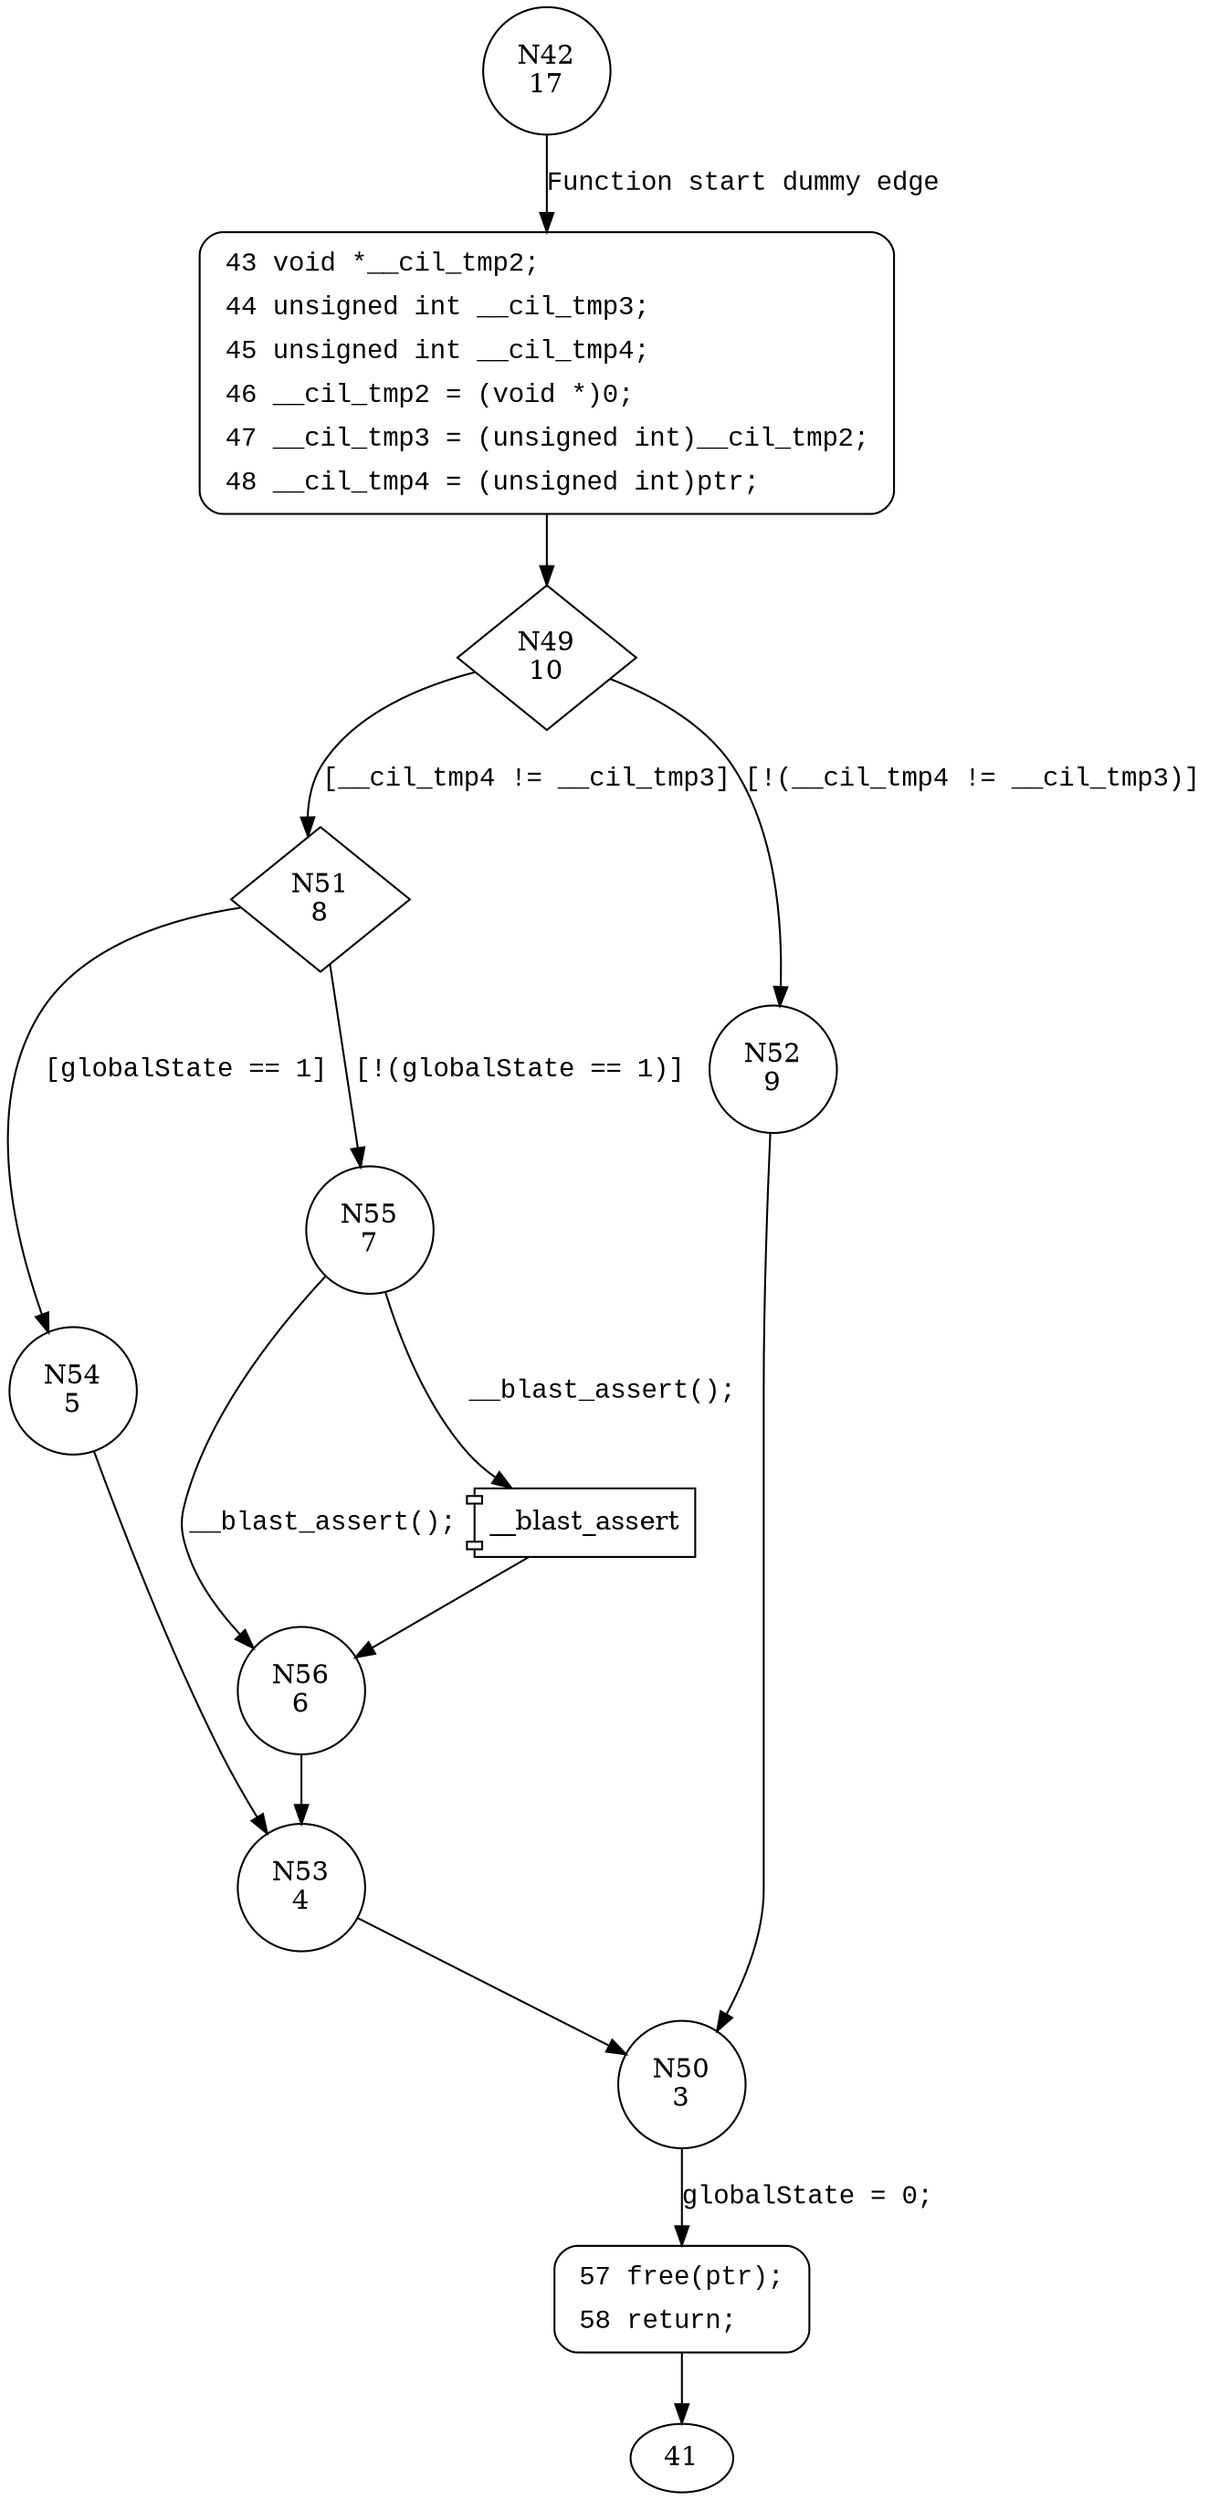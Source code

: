 digraph l_free {
42 [shape="circle" label="N42\n17"]
43 [shape="circle" label="N43\n16"]
49 [shape="diamond" label="N49\n10"]
51 [shape="diamond" label="N51\n8"]
52 [shape="circle" label="N52\n9"]
50 [shape="circle" label="N50\n3"]
57 [shape="circle" label="N57\n2"]
54 [shape="circle" label="N54\n5"]
55 [shape="circle" label="N55\n7"]
56 [shape="circle" label="N56\n6"]
53 [shape="circle" label="N53\n4"]
43 [style="filled,bold" penwidth="1" fillcolor="white" fontname="Courier New" shape="Mrecord" label=<<table border="0" cellborder="0" cellpadding="3" bgcolor="white"><tr><td align="right">43</td><td align="left">void *__cil_tmp2;</td></tr><tr><td align="right">44</td><td align="left">unsigned int __cil_tmp3;</td></tr><tr><td align="right">45</td><td align="left">unsigned int __cil_tmp4;</td></tr><tr><td align="right">46</td><td align="left">__cil_tmp2 = (void *)0;</td></tr><tr><td align="right">47</td><td align="left">__cil_tmp3 = (unsigned int)__cil_tmp2;</td></tr><tr><td align="right">48</td><td align="left">__cil_tmp4 = (unsigned int)ptr;</td></tr></table>>]
43 -> 49[label=""]
57 [style="filled,bold" penwidth="1" fillcolor="white" fontname="Courier New" shape="Mrecord" label=<<table border="0" cellborder="0" cellpadding="3" bgcolor="white"><tr><td align="right">57</td><td align="left">free(ptr);</td></tr><tr><td align="right">58</td><td align="left">return;</td></tr></table>>]
57 -> 41[label=""]
42 -> 43 [label="Function start dummy edge" fontname="Courier New"]
49 -> 51 [label="[__cil_tmp4 != __cil_tmp3]" fontname="Courier New"]
49 -> 52 [label="[!(__cil_tmp4 != __cil_tmp3)]" fontname="Courier New"]
50 -> 57 [label="globalState = 0;" fontname="Courier New"]
51 -> 54 [label="[globalState == 1]" fontname="Courier New"]
51 -> 55 [label="[!(globalState == 1)]" fontname="Courier New"]
100001 [shape="component" label="__blast_assert"]
55 -> 100001 [label="__blast_assert();" fontname="Courier New"]
100001 -> 56 [label="" fontname="Courier New"]
55 -> 56 [label="__blast_assert();" fontname="Courier New"]
56 -> 53 [label="" fontname="Courier New"]
53 -> 50 [label="" fontname="Courier New"]
52 -> 50 [label="" fontname="Courier New"]
54 -> 53 [label="" fontname="Courier New"]
}